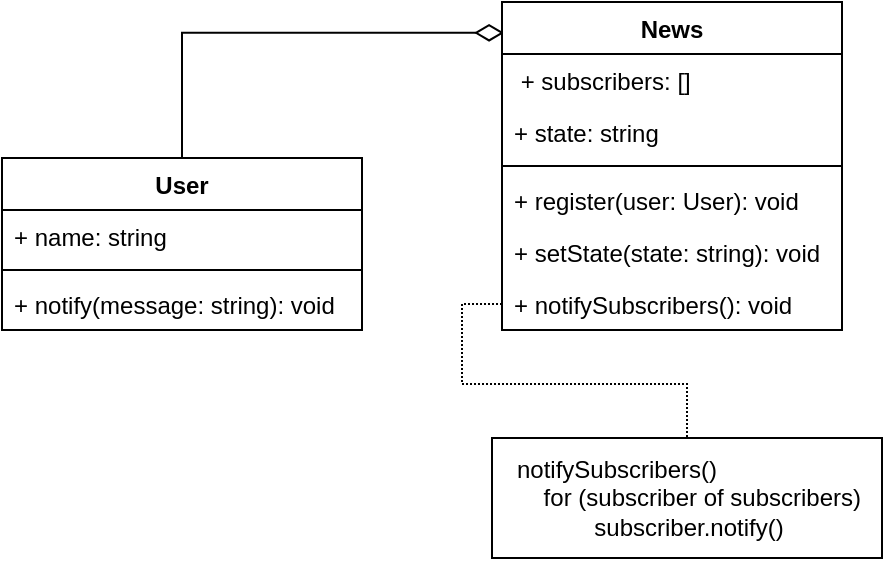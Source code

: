 <mxfile version="14.6.13" type="device"><diagram id="AQZJ0ZgAntIOyOOt-xXp" name="Страница 1"><mxGraphModel dx="981" dy="567" grid="1" gridSize="10" guides="1" tooltips="1" connect="1" arrows="1" fold="1" page="1" pageScale="1" pageWidth="827" pageHeight="1169" math="0" shadow="0"><root><mxCell id="0"/><mxCell id="1" parent="0"/><mxCell id="s_j3Bp3M9QZy0h0EZwXO-11" style="edgeStyle=orthogonalEdgeStyle;rounded=0;orthogonalLoop=1;jettySize=auto;html=1;exitX=0.5;exitY=0;exitDx=0;exitDy=0;entryX=0.006;entryY=0.094;entryDx=0;entryDy=0;entryPerimeter=0;endArrow=diamondThin;endFill=0;endSize=12;" edge="1" parent="1" source="s_j3Bp3M9QZy0h0EZwXO-1" target="s_j3Bp3M9QZy0h0EZwXO-5"><mxGeometry relative="1" as="geometry"/></mxCell><mxCell id="s_j3Bp3M9QZy0h0EZwXO-1" value="User" style="swimlane;fontStyle=1;align=center;verticalAlign=top;childLayout=stackLayout;horizontal=1;startSize=26;horizontalStack=0;resizeParent=1;resizeParentMax=0;resizeLast=0;collapsible=1;marginBottom=0;" vertex="1" parent="1"><mxGeometry x="150" y="470" width="180" height="86" as="geometry"/></mxCell><mxCell id="s_j3Bp3M9QZy0h0EZwXO-2" value="+ name: string" style="text;strokeColor=none;fillColor=none;align=left;verticalAlign=top;spacingLeft=4;spacingRight=4;overflow=hidden;rotatable=0;points=[[0,0.5],[1,0.5]];portConstraint=eastwest;" vertex="1" parent="s_j3Bp3M9QZy0h0EZwXO-1"><mxGeometry y="26" width="180" height="26" as="geometry"/></mxCell><mxCell id="s_j3Bp3M9QZy0h0EZwXO-3" value="" style="line;strokeWidth=1;fillColor=none;align=left;verticalAlign=middle;spacingTop=-1;spacingLeft=3;spacingRight=3;rotatable=0;labelPosition=right;points=[];portConstraint=eastwest;" vertex="1" parent="s_j3Bp3M9QZy0h0EZwXO-1"><mxGeometry y="52" width="180" height="8" as="geometry"/></mxCell><mxCell id="s_j3Bp3M9QZy0h0EZwXO-4" value="+ notify(message: string): void" style="text;strokeColor=none;fillColor=none;align=left;verticalAlign=top;spacingLeft=4;spacingRight=4;overflow=hidden;rotatable=0;points=[[0,0.5],[1,0.5]];portConstraint=eastwest;" vertex="1" parent="s_j3Bp3M9QZy0h0EZwXO-1"><mxGeometry y="60" width="180" height="26" as="geometry"/></mxCell><mxCell id="s_j3Bp3M9QZy0h0EZwXO-5" value="News" style="swimlane;fontStyle=1;align=center;verticalAlign=top;childLayout=stackLayout;horizontal=1;startSize=26;horizontalStack=0;resizeParent=1;resizeParentMax=0;resizeLast=0;collapsible=1;marginBottom=0;" vertex="1" parent="1"><mxGeometry x="400" y="392" width="170" height="164" as="geometry"/></mxCell><mxCell id="s_j3Bp3M9QZy0h0EZwXO-6" value=" + subscribers: []" style="text;strokeColor=none;fillColor=none;align=left;verticalAlign=top;spacingLeft=4;spacingRight=4;overflow=hidden;rotatable=0;points=[[0,0.5],[1,0.5]];portConstraint=eastwest;" vertex="1" parent="s_j3Bp3M9QZy0h0EZwXO-5"><mxGeometry y="26" width="170" height="26" as="geometry"/></mxCell><mxCell id="s_j3Bp3M9QZy0h0EZwXO-10" value="+ state: string" style="text;strokeColor=none;fillColor=none;align=left;verticalAlign=top;spacingLeft=4;spacingRight=4;overflow=hidden;rotatable=0;points=[[0,0.5],[1,0.5]];portConstraint=eastwest;" vertex="1" parent="s_j3Bp3M9QZy0h0EZwXO-5"><mxGeometry y="52" width="170" height="26" as="geometry"/></mxCell><mxCell id="s_j3Bp3M9QZy0h0EZwXO-7" value="" style="line;strokeWidth=1;fillColor=none;align=left;verticalAlign=middle;spacingTop=-1;spacingLeft=3;spacingRight=3;rotatable=0;labelPosition=right;points=[];portConstraint=eastwest;" vertex="1" parent="s_j3Bp3M9QZy0h0EZwXO-5"><mxGeometry y="78" width="170" height="8" as="geometry"/></mxCell><mxCell id="s_j3Bp3M9QZy0h0EZwXO-8" value="+ register(user: User): void" style="text;strokeColor=none;fillColor=none;align=left;verticalAlign=top;spacingLeft=4;spacingRight=4;overflow=hidden;rotatable=0;points=[[0,0.5],[1,0.5]];portConstraint=eastwest;" vertex="1" parent="s_j3Bp3M9QZy0h0EZwXO-5"><mxGeometry y="86" width="170" height="26" as="geometry"/></mxCell><mxCell id="s_j3Bp3M9QZy0h0EZwXO-9" value="+ setState(state: string): void" style="text;strokeColor=none;fillColor=none;align=left;verticalAlign=top;spacingLeft=4;spacingRight=4;overflow=hidden;rotatable=0;points=[[0,0.5],[1,0.5]];portConstraint=eastwest;" vertex="1" parent="s_j3Bp3M9QZy0h0EZwXO-5"><mxGeometry y="112" width="170" height="26" as="geometry"/></mxCell><mxCell id="s_j3Bp3M9QZy0h0EZwXO-13" value="+ notifySubscribers(): void" style="text;strokeColor=none;fillColor=none;align=left;verticalAlign=top;spacingLeft=4;spacingRight=4;overflow=hidden;rotatable=0;points=[[0,0.5],[1,0.5]];portConstraint=eastwest;" vertex="1" parent="s_j3Bp3M9QZy0h0EZwXO-5"><mxGeometry y="138" width="170" height="26" as="geometry"/></mxCell><mxCell id="s_j3Bp3M9QZy0h0EZwXO-14" value="&lt;div style=&quot;text-align: left&quot;&gt;&lt;span&gt;notifySubscribers()&lt;/span&gt;&lt;/div&gt;&amp;nbsp; &amp;nbsp; for (subscriber of subscribers)&lt;br&gt;subscriber.notify()" style="html=1;" vertex="1" parent="1"><mxGeometry x="395" y="610" width="195" height="60" as="geometry"/></mxCell><mxCell id="s_j3Bp3M9QZy0h0EZwXO-15" style="edgeStyle=orthogonalEdgeStyle;rounded=0;orthogonalLoop=1;jettySize=auto;html=1;exitX=0;exitY=0.5;exitDx=0;exitDy=0;endArrow=none;endFill=0;endSize=12;dashed=1;dashPattern=1 1;" edge="1" parent="1" source="s_j3Bp3M9QZy0h0EZwXO-13" target="s_j3Bp3M9QZy0h0EZwXO-14"><mxGeometry relative="1" as="geometry"/></mxCell></root></mxGraphModel></diagram></mxfile>